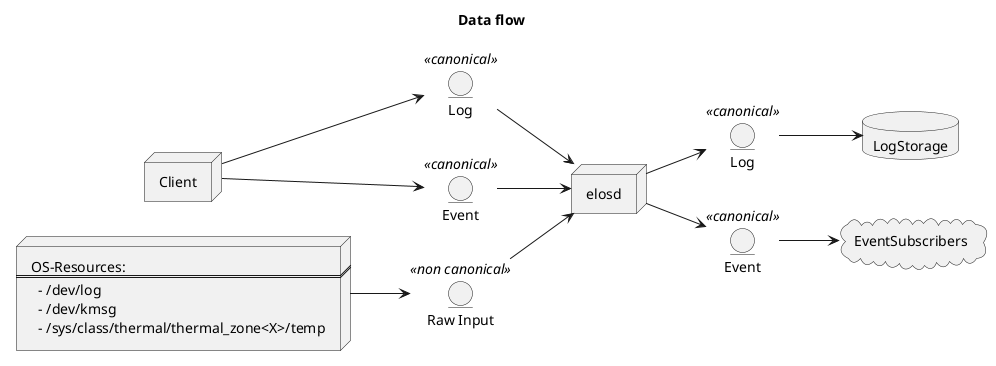 @startuml
title "Data flow"
left to right direction

together {
  node Client {
  }
  node OS [
    OS-Resources:
    ===
      - /dev/log
      - /dev/kmsg
      - /sys/class/thermal/thermal_zone<X>/temp
  ]
}

together {
  entity "Log" as Log.2 <<canonical>>
  entity "Event" as Event.2 <<canonical>>
  entity "Raw Input" as RawInput <<non canonical>>
}

node elosd

together {
  entity "Log" as Log.1 <<canonical>>
  entity "Event" as Event.1 <<canonical>>
}

database LogStorage
cloud EventSubscribers

Client --> Log.2
Client --> Event.2

OS --> RawInput

RawInput --> elosd
Log.2 --> elosd
Event.2 --> elosd

elosd --> Log.1
elosd --> Event.1
Log.1 --> LogStorage
Event.1 --> EventSubscribers

@enduml
